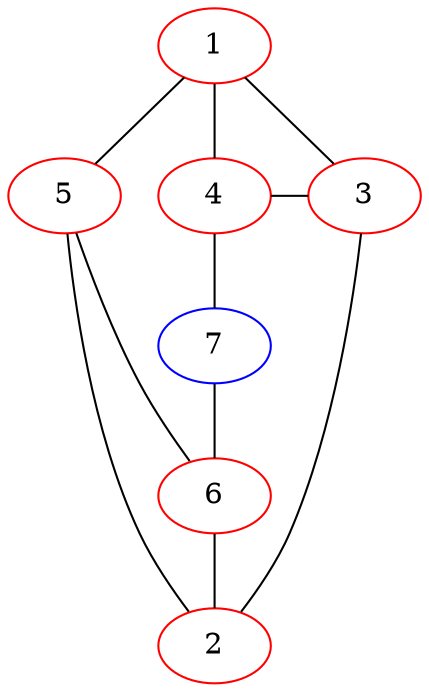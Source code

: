 graph {
  5;
  1 -- 4 -- 3 -- 2;
  1 -- 3;
  1 -- 5 -- 2;
  5 -- 6 -- 2;
  4 -- 7 -- 6 [weight=2];

  {
    rank="same";
    3;
    4;
    5;

  }

  1 [color="red"];
  2 [color="red"];
  3 [color="red"];
  4 [color="red"];
  5 [color="red"];
  6 [color="red"];
  7 [color="blue"];

}

